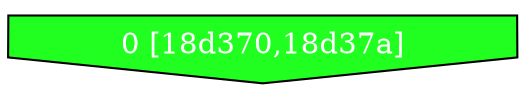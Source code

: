 diGraph libnss3{
	libnss3_0  [style=filled fillcolor="#20FF20" fontcolor="#ffffff" shape=invhouse label="0 [18d370,18d37a]"]


}